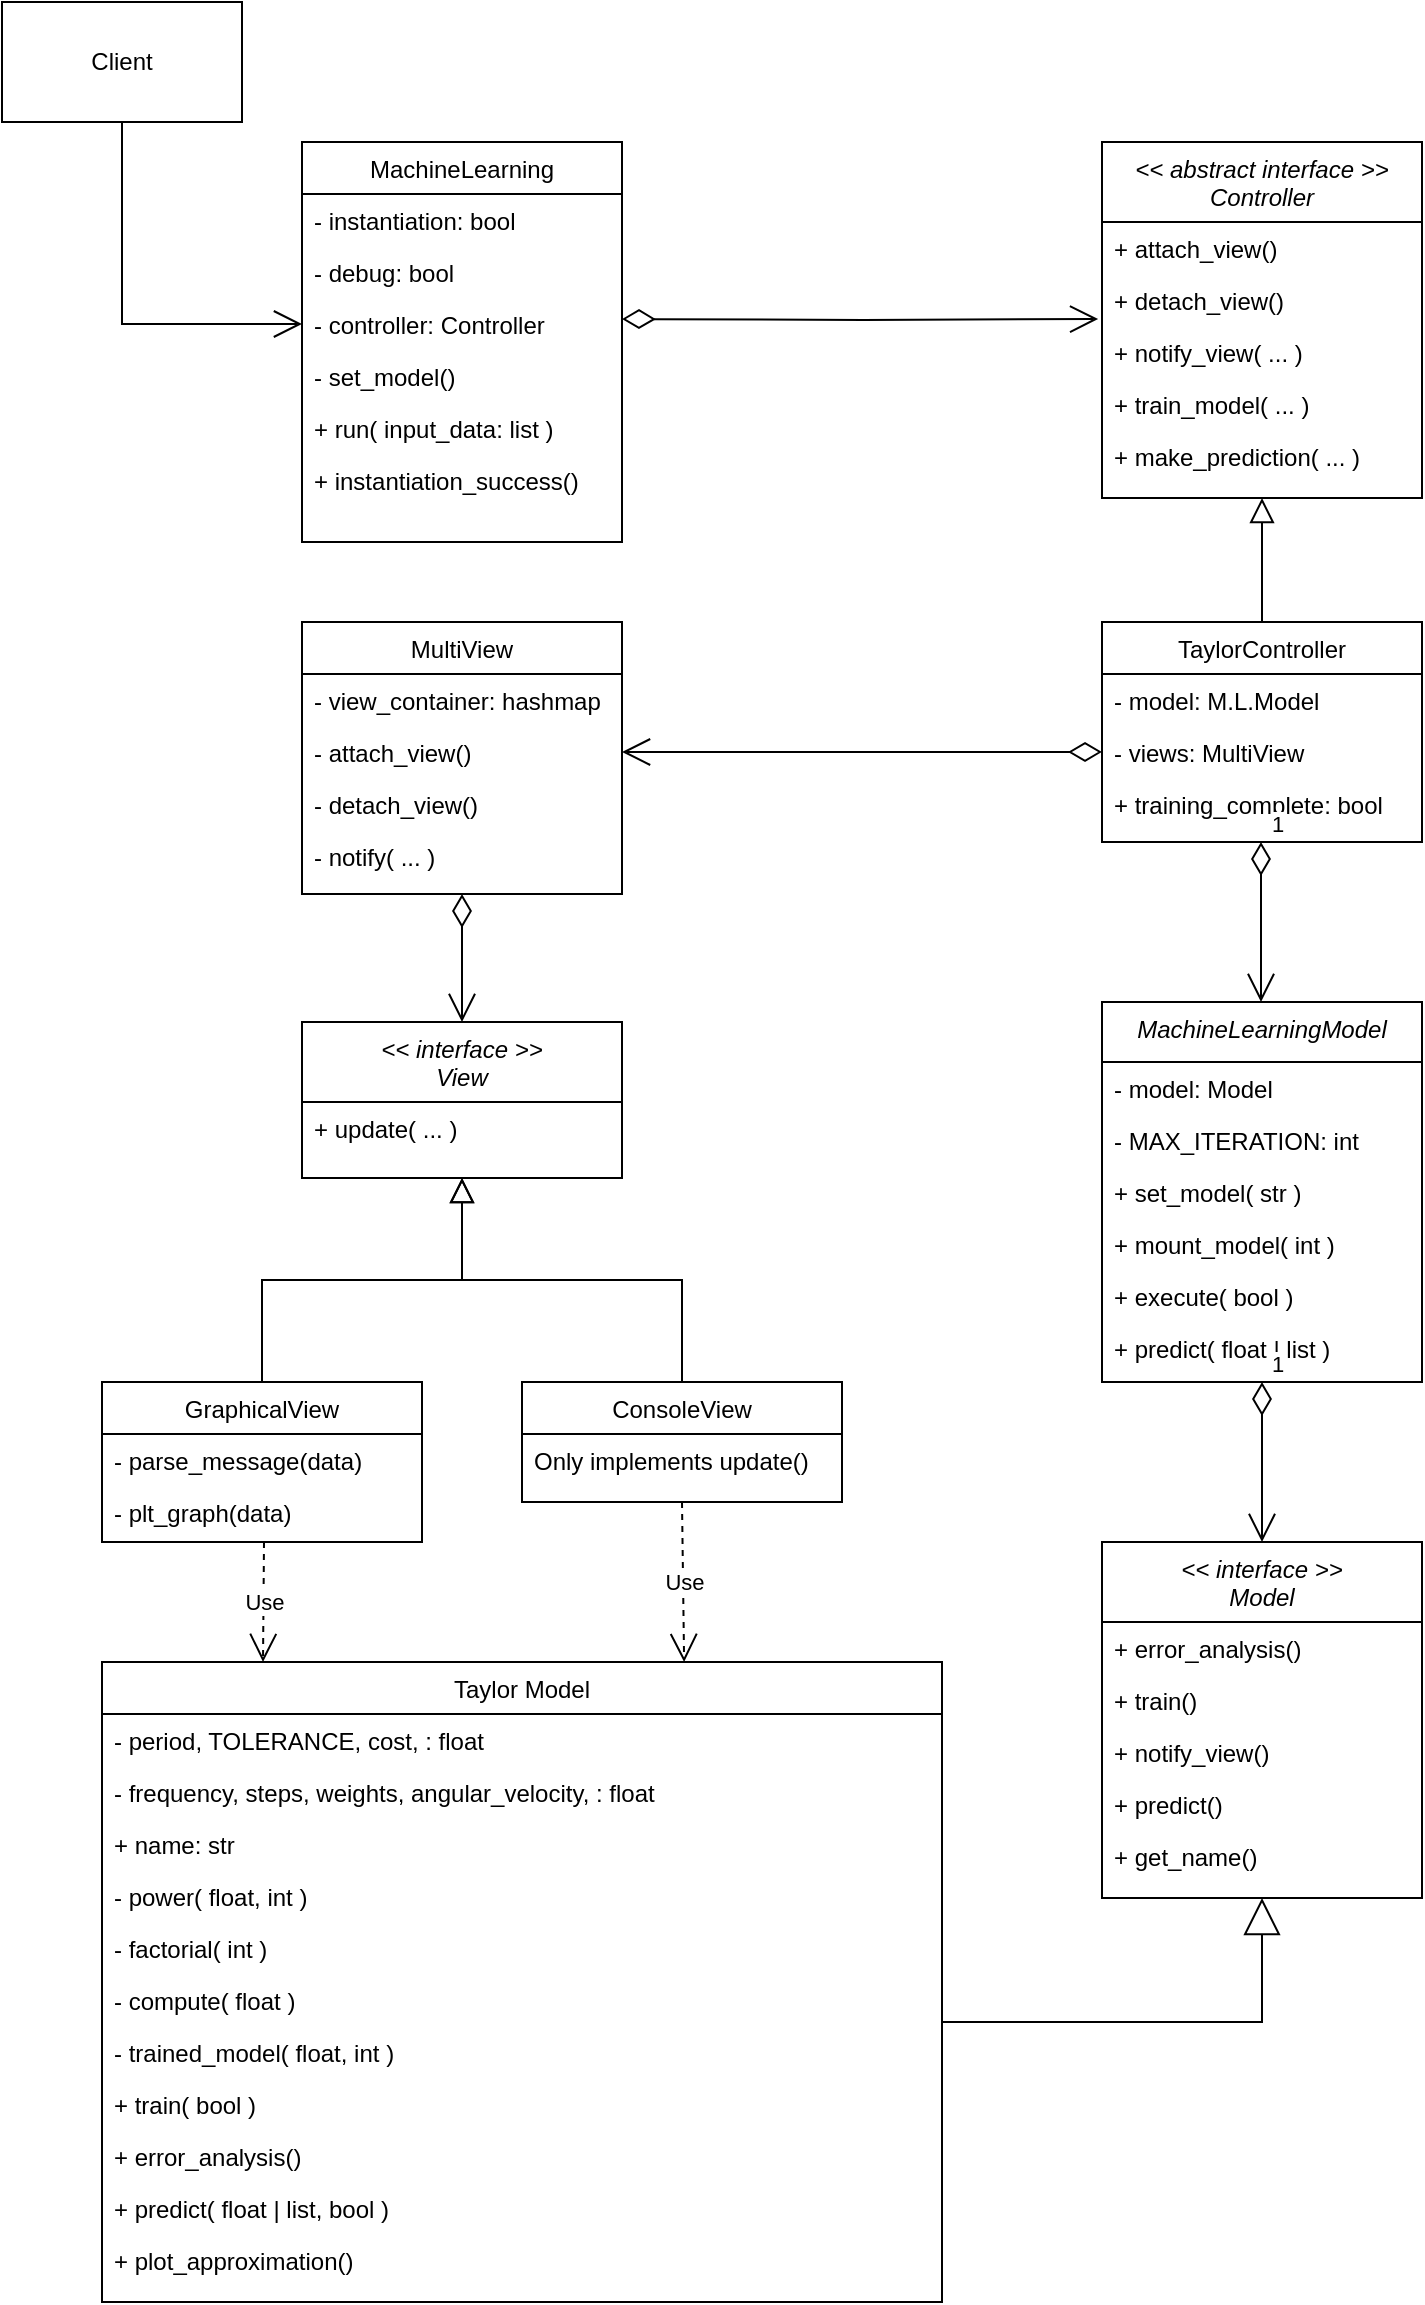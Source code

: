 <mxfile version="24.7.17">
  <diagram id="C5RBs43oDa-KdzZeNtuy" name="Page-1">
    <mxGraphModel dx="1228" dy="864" grid="1" gridSize="10" guides="1" tooltips="1" connect="1" arrows="1" fold="1" page="1" pageScale="1" pageWidth="827" pageHeight="1169" math="0" shadow="0">
      <root>
        <mxCell id="WIyWlLk6GJQsqaUBKTNV-0" />
        <mxCell id="WIyWlLk6GJQsqaUBKTNV-1" parent="WIyWlLk6GJQsqaUBKTNV-0" />
        <mxCell id="zkfFHV4jXpPFQw0GAbJ--0" value="&lt;&lt; abstract interface &gt;&gt;&#xa;Controller" style="swimlane;fontStyle=2;align=center;verticalAlign=top;childLayout=stackLayout;horizontal=1;startSize=40;horizontalStack=0;resizeParent=1;resizeLast=0;collapsible=1;marginBottom=0;rounded=0;shadow=0;strokeWidth=1;" parent="WIyWlLk6GJQsqaUBKTNV-1" vertex="1">
          <mxGeometry x="560" y="80" width="160" height="178" as="geometry">
            <mxRectangle x="230" y="140" width="160" height="26" as="alternateBounds" />
          </mxGeometry>
        </mxCell>
        <mxCell id="zkfFHV4jXpPFQw0GAbJ--1" value="+ attach_view()" style="text;align=left;verticalAlign=top;spacingLeft=4;spacingRight=4;overflow=hidden;rotatable=0;points=[[0,0.5],[1,0.5]];portConstraint=eastwest;" parent="zkfFHV4jXpPFQw0GAbJ--0" vertex="1">
          <mxGeometry y="40" width="160" height="26" as="geometry" />
        </mxCell>
        <mxCell id="zkfFHV4jXpPFQw0GAbJ--2" value="+ detach_view()" style="text;align=left;verticalAlign=top;spacingLeft=4;spacingRight=4;overflow=hidden;rotatable=0;points=[[0,0.5],[1,0.5]];portConstraint=eastwest;rounded=0;shadow=0;html=0;" parent="zkfFHV4jXpPFQw0GAbJ--0" vertex="1">
          <mxGeometry y="66" width="160" height="26" as="geometry" />
        </mxCell>
        <mxCell id="zkfFHV4jXpPFQw0GAbJ--3" value="+ notify_view( ... )" style="text;align=left;verticalAlign=top;spacingLeft=4;spacingRight=4;overflow=hidden;rotatable=0;points=[[0,0.5],[1,0.5]];portConstraint=eastwest;rounded=0;shadow=0;html=0;" parent="zkfFHV4jXpPFQw0GAbJ--0" vertex="1">
          <mxGeometry y="92" width="160" height="26" as="geometry" />
        </mxCell>
        <mxCell id="zkfFHV4jXpPFQw0GAbJ--5" value="+ train_model( ... )&#xa;" style="text;align=left;verticalAlign=top;spacingLeft=4;spacingRight=4;overflow=hidden;rotatable=0;points=[[0,0.5],[1,0.5]];portConstraint=eastwest;" parent="zkfFHV4jXpPFQw0GAbJ--0" vertex="1">
          <mxGeometry y="118" width="160" height="26" as="geometry" />
        </mxCell>
        <mxCell id="WZFEp4OY9KTwwm-41rgu-0" value="+ make_prediction( ... )" style="text;align=left;verticalAlign=top;spacingLeft=4;spacingRight=4;overflow=hidden;rotatable=0;points=[[0,0.5],[1,0.5]];portConstraint=eastwest;" parent="zkfFHV4jXpPFQw0GAbJ--0" vertex="1">
          <mxGeometry y="144" width="160" height="26" as="geometry" />
        </mxCell>
        <mxCell id="zkfFHV4jXpPFQw0GAbJ--6" value="TaylorController" style="swimlane;fontStyle=0;align=center;verticalAlign=top;childLayout=stackLayout;horizontal=1;startSize=26;horizontalStack=0;resizeParent=1;resizeLast=0;collapsible=1;marginBottom=0;rounded=0;shadow=0;strokeWidth=1;" parent="WIyWlLk6GJQsqaUBKTNV-1" vertex="1">
          <mxGeometry x="560" y="320" width="160" height="110" as="geometry">
            <mxRectangle x="130" y="380" width="160" height="26" as="alternateBounds" />
          </mxGeometry>
        </mxCell>
        <mxCell id="zkfFHV4jXpPFQw0GAbJ--7" value="- model: M.L.Model" style="text;align=left;verticalAlign=top;spacingLeft=4;spacingRight=4;overflow=hidden;rotatable=0;points=[[0,0.5],[1,0.5]];portConstraint=eastwest;" parent="zkfFHV4jXpPFQw0GAbJ--6" vertex="1">
          <mxGeometry y="26" width="160" height="26" as="geometry" />
        </mxCell>
        <mxCell id="zkfFHV4jXpPFQw0GAbJ--8" value="- views: MultiView" style="text;align=left;verticalAlign=top;spacingLeft=4;spacingRight=4;overflow=hidden;rotatable=0;points=[[0,0.5],[1,0.5]];portConstraint=eastwest;rounded=0;shadow=0;html=0;" parent="zkfFHV4jXpPFQw0GAbJ--6" vertex="1">
          <mxGeometry y="52" width="160" height="26" as="geometry" />
        </mxCell>
        <mxCell id="WZFEp4OY9KTwwm-41rgu-18" value="+ training_complete: bool" style="text;align=left;verticalAlign=top;spacingLeft=4;spacingRight=4;overflow=hidden;rotatable=0;points=[[0,0.5],[1,0.5]];portConstraint=eastwest;rounded=0;shadow=0;html=0;" parent="zkfFHV4jXpPFQw0GAbJ--6" vertex="1">
          <mxGeometry y="78" width="160" height="26" as="geometry" />
        </mxCell>
        <mxCell id="zkfFHV4jXpPFQw0GAbJ--12" value="" style="endArrow=block;endSize=10;endFill=0;shadow=0;strokeWidth=1;rounded=0;curved=0;edgeStyle=elbowEdgeStyle;elbow=vertical;" parent="WIyWlLk6GJQsqaUBKTNV-1" source="zkfFHV4jXpPFQw0GAbJ--6" target="zkfFHV4jXpPFQw0GAbJ--0" edge="1">
          <mxGeometry width="160" relative="1" as="geometry">
            <mxPoint x="540" y="203" as="sourcePoint" />
            <mxPoint x="540" y="203" as="targetPoint" />
          </mxGeometry>
        </mxCell>
        <mxCell id="zkfFHV4jXpPFQw0GAbJ--17" value="MachineLearning" style="swimlane;fontStyle=0;align=center;verticalAlign=top;childLayout=stackLayout;horizontal=1;startSize=26;horizontalStack=0;resizeParent=1;resizeLast=0;collapsible=1;marginBottom=0;rounded=0;shadow=0;strokeWidth=1;" parent="WIyWlLk6GJQsqaUBKTNV-1" vertex="1">
          <mxGeometry x="160" y="80" width="160" height="200" as="geometry">
            <mxRectangle x="550" y="140" width="160" height="26" as="alternateBounds" />
          </mxGeometry>
        </mxCell>
        <mxCell id="zkfFHV4jXpPFQw0GAbJ--18" value="- instantiation: bool" style="text;align=left;verticalAlign=top;spacingLeft=4;spacingRight=4;overflow=hidden;rotatable=0;points=[[0,0.5],[1,0.5]];portConstraint=eastwest;" parent="zkfFHV4jXpPFQw0GAbJ--17" vertex="1">
          <mxGeometry y="26" width="160" height="26" as="geometry" />
        </mxCell>
        <mxCell id="zkfFHV4jXpPFQw0GAbJ--19" value="- debug: bool" style="text;align=left;verticalAlign=top;spacingLeft=4;spacingRight=4;overflow=hidden;rotatable=0;points=[[0,0.5],[1,0.5]];portConstraint=eastwest;rounded=0;shadow=0;html=0;" parent="zkfFHV4jXpPFQw0GAbJ--17" vertex="1">
          <mxGeometry y="52" width="160" height="26" as="geometry" />
        </mxCell>
        <mxCell id="WZFEp4OY9KTwwm-41rgu-67" value="- controller: Controller" style="text;align=left;verticalAlign=top;spacingLeft=4;spacingRight=4;overflow=hidden;rotatable=0;points=[[0,0.5],[1,0.5]];portConstraint=eastwest;rounded=0;shadow=0;html=0;" parent="zkfFHV4jXpPFQw0GAbJ--17" vertex="1">
          <mxGeometry y="78" width="160" height="26" as="geometry" />
        </mxCell>
        <mxCell id="zkfFHV4jXpPFQw0GAbJ--20" value="- set_model()" style="text;align=left;verticalAlign=top;spacingLeft=4;spacingRight=4;overflow=hidden;rotatable=0;points=[[0,0.5],[1,0.5]];portConstraint=eastwest;rounded=0;shadow=0;html=0;" parent="zkfFHV4jXpPFQw0GAbJ--17" vertex="1">
          <mxGeometry y="104" width="160" height="26" as="geometry" />
        </mxCell>
        <mxCell id="zkfFHV4jXpPFQw0GAbJ--21" value="+ run( input_data: list )" style="text;align=left;verticalAlign=top;spacingLeft=4;spacingRight=4;overflow=hidden;rotatable=0;points=[[0,0.5],[1,0.5]];portConstraint=eastwest;rounded=0;shadow=0;html=0;" parent="zkfFHV4jXpPFQw0GAbJ--17" vertex="1">
          <mxGeometry y="130" width="160" height="26" as="geometry" />
        </mxCell>
        <mxCell id="zkfFHV4jXpPFQw0GAbJ--22" value="+ instantiation_success()" style="text;align=left;verticalAlign=top;spacingLeft=4;spacingRight=4;overflow=hidden;rotatable=0;points=[[0,0.5],[1,0.5]];portConstraint=eastwest;rounded=0;shadow=0;html=0;" parent="zkfFHV4jXpPFQw0GAbJ--17" vertex="1">
          <mxGeometry y="156" width="160" height="26" as="geometry" />
        </mxCell>
        <mxCell id="WZFEp4OY9KTwwm-41rgu-1" value="&lt;&lt; interface &gt;&gt;&#xa;View" style="swimlane;fontStyle=2;align=center;verticalAlign=top;childLayout=stackLayout;horizontal=1;startSize=40;horizontalStack=0;resizeParent=1;resizeLast=0;collapsible=1;marginBottom=0;rounded=0;shadow=0;strokeWidth=1;" parent="WIyWlLk6GJQsqaUBKTNV-1" vertex="1">
          <mxGeometry x="160" y="520" width="160" height="78" as="geometry">
            <mxRectangle x="230" y="140" width="160" height="26" as="alternateBounds" />
          </mxGeometry>
        </mxCell>
        <mxCell id="WZFEp4OY9KTwwm-41rgu-2" value="+ update( ... )" style="text;align=left;verticalAlign=top;spacingLeft=4;spacingRight=4;overflow=hidden;rotatable=0;points=[[0,0.5],[1,0.5]];portConstraint=eastwest;" parent="WZFEp4OY9KTwwm-41rgu-1" vertex="1">
          <mxGeometry y="40" width="160" height="26" as="geometry" />
        </mxCell>
        <mxCell id="WZFEp4OY9KTwwm-41rgu-7" value="GraphicalView" style="swimlane;fontStyle=0;align=center;verticalAlign=top;childLayout=stackLayout;horizontal=1;startSize=26;horizontalStack=0;resizeParent=1;resizeLast=0;collapsible=1;marginBottom=0;rounded=0;shadow=0;strokeWidth=1;" parent="WIyWlLk6GJQsqaUBKTNV-1" vertex="1">
          <mxGeometry x="60" y="700" width="160" height="80" as="geometry">
            <mxRectangle x="130" y="380" width="160" height="26" as="alternateBounds" />
          </mxGeometry>
        </mxCell>
        <mxCell id="WZFEp4OY9KTwwm-41rgu-8" value="- parse_message(data)" style="text;align=left;verticalAlign=top;spacingLeft=4;spacingRight=4;overflow=hidden;rotatable=0;points=[[0,0.5],[1,0.5]];portConstraint=eastwest;" parent="WZFEp4OY9KTwwm-41rgu-7" vertex="1">
          <mxGeometry y="26" width="160" height="26" as="geometry" />
        </mxCell>
        <mxCell id="WZFEp4OY9KTwwm-41rgu-9" value="- plt_graph(data)" style="text;align=left;verticalAlign=top;spacingLeft=4;spacingRight=4;overflow=hidden;rotatable=0;points=[[0,0.5],[1,0.5]];portConstraint=eastwest;rounded=0;shadow=0;html=0;" parent="WZFEp4OY9KTwwm-41rgu-7" vertex="1">
          <mxGeometry y="52" width="160" height="26" as="geometry" />
        </mxCell>
        <mxCell id="WZFEp4OY9KTwwm-41rgu-13" value="" style="endArrow=block;endSize=10;endFill=0;shadow=0;strokeWidth=1;rounded=0;curved=0;edgeStyle=elbowEdgeStyle;elbow=vertical;" parent="WIyWlLk6GJQsqaUBKTNV-1" source="WZFEp4OY9KTwwm-41rgu-7" target="WZFEp4OY9KTwwm-41rgu-1" edge="1">
          <mxGeometry width="160" relative="1" as="geometry">
            <mxPoint x="140" y="543" as="sourcePoint" />
            <mxPoint x="140" y="543" as="targetPoint" />
          </mxGeometry>
        </mxCell>
        <mxCell id="WZFEp4OY9KTwwm-41rgu-14" value="ConsoleView" style="swimlane;fontStyle=0;align=center;verticalAlign=top;childLayout=stackLayout;horizontal=1;startSize=26;horizontalStack=0;resizeParent=1;resizeLast=0;collapsible=1;marginBottom=0;rounded=0;shadow=0;strokeWidth=1;" parent="WIyWlLk6GJQsqaUBKTNV-1" vertex="1">
          <mxGeometry x="270" y="700" width="160" height="60" as="geometry">
            <mxRectangle x="340" y="380" width="170" height="26" as="alternateBounds" />
          </mxGeometry>
        </mxCell>
        <mxCell id="WZFEp4OY9KTwwm-41rgu-49" value="Only implements update()" style="text;align=left;verticalAlign=top;spacingLeft=4;spacingRight=4;overflow=hidden;rotatable=0;points=[[0,0.5],[1,0.5]];portConstraint=eastwest;" parent="WZFEp4OY9KTwwm-41rgu-14" vertex="1">
          <mxGeometry y="26" width="160" height="26" as="geometry" />
        </mxCell>
        <mxCell id="WZFEp4OY9KTwwm-41rgu-17" value="" style="endArrow=block;endSize=10;endFill=0;shadow=0;strokeWidth=1;rounded=0;curved=0;edgeStyle=elbowEdgeStyle;elbow=vertical;" parent="WIyWlLk6GJQsqaUBKTNV-1" target="WZFEp4OY9KTwwm-41rgu-1" edge="1">
          <mxGeometry width="160" relative="1" as="geometry">
            <mxPoint x="350" y="700" as="sourcePoint" />
            <mxPoint x="250" y="611" as="targetPoint" />
          </mxGeometry>
        </mxCell>
        <mxCell id="WZFEp4OY9KTwwm-41rgu-25" value="Client" style="rounded=0;whiteSpace=wrap;html=1;" parent="WIyWlLk6GJQsqaUBKTNV-1" vertex="1">
          <mxGeometry x="10" y="10" width="120" height="60" as="geometry" />
        </mxCell>
        <mxCell id="WZFEp4OY9KTwwm-41rgu-29" value="" style="endArrow=open;endFill=1;endSize=12;html=1;rounded=0;exitX=0.5;exitY=1;exitDx=0;exitDy=0;entryX=0;entryY=0.5;entryDx=0;entryDy=0;" parent="WIyWlLk6GJQsqaUBKTNV-1" source="WZFEp4OY9KTwwm-41rgu-25" target="WZFEp4OY9KTwwm-41rgu-67" edge="1">
          <mxGeometry width="160" relative="1" as="geometry">
            <mxPoint x="40" y="110" as="sourcePoint" />
            <mxPoint x="120" y="111.5" as="targetPoint" />
            <Array as="points">
              <mxPoint x="70" y="171" />
            </Array>
          </mxGeometry>
        </mxCell>
        <mxCell id="WZFEp4OY9KTwwm-41rgu-30" value="&lt;&lt; interface &gt;&gt;&#xa;Model" style="swimlane;fontStyle=2;align=center;verticalAlign=top;childLayout=stackLayout;horizontal=1;startSize=40;horizontalStack=0;resizeParent=1;resizeLast=0;collapsible=1;marginBottom=0;rounded=0;shadow=0;strokeWidth=1;" parent="WIyWlLk6GJQsqaUBKTNV-1" vertex="1">
          <mxGeometry x="560" y="780" width="160" height="178" as="geometry">
            <mxRectangle x="230" y="140" width="160" height="26" as="alternateBounds" />
          </mxGeometry>
        </mxCell>
        <mxCell id="WZFEp4OY9KTwwm-41rgu-31" value="+ error_analysis()" style="text;align=left;verticalAlign=top;spacingLeft=4;spacingRight=4;overflow=hidden;rotatable=0;points=[[0,0.5],[1,0.5]];portConstraint=eastwest;" parent="WZFEp4OY9KTwwm-41rgu-30" vertex="1">
          <mxGeometry y="40" width="160" height="26" as="geometry" />
        </mxCell>
        <mxCell id="WZFEp4OY9KTwwm-41rgu-32" value="+ train()" style="text;align=left;verticalAlign=top;spacingLeft=4;spacingRight=4;overflow=hidden;rotatable=0;points=[[0,0.5],[1,0.5]];portConstraint=eastwest;rounded=0;shadow=0;html=0;" parent="WZFEp4OY9KTwwm-41rgu-30" vertex="1">
          <mxGeometry y="66" width="160" height="26" as="geometry" />
        </mxCell>
        <mxCell id="WZFEp4OY9KTwwm-41rgu-33" value="+ notify_view()" style="text;align=left;verticalAlign=top;spacingLeft=4;spacingRight=4;overflow=hidden;rotatable=0;points=[[0,0.5],[1,0.5]];portConstraint=eastwest;rounded=0;shadow=0;html=0;" parent="WZFEp4OY9KTwwm-41rgu-30" vertex="1">
          <mxGeometry y="92" width="160" height="26" as="geometry" />
        </mxCell>
        <mxCell id="WZFEp4OY9KTwwm-41rgu-34" value="+ predict()&#xa;" style="text;align=left;verticalAlign=top;spacingLeft=4;spacingRight=4;overflow=hidden;rotatable=0;points=[[0,0.5],[1,0.5]];portConstraint=eastwest;" parent="WZFEp4OY9KTwwm-41rgu-30" vertex="1">
          <mxGeometry y="118" width="160" height="26" as="geometry" />
        </mxCell>
        <mxCell id="WZFEp4OY9KTwwm-41rgu-35" value="+ get_name()" style="text;align=left;verticalAlign=top;spacingLeft=4;spacingRight=4;overflow=hidden;rotatable=0;points=[[0,0.5],[1,0.5]];portConstraint=eastwest;" parent="WZFEp4OY9KTwwm-41rgu-30" vertex="1">
          <mxGeometry y="144" width="160" height="26" as="geometry" />
        </mxCell>
        <mxCell id="WZFEp4OY9KTwwm-41rgu-36" value="Taylor Model" style="swimlane;fontStyle=0;align=center;verticalAlign=top;childLayout=stackLayout;horizontal=1;startSize=26;horizontalStack=0;resizeParent=1;resizeLast=0;collapsible=1;marginBottom=0;rounded=0;shadow=0;strokeWidth=1;" parent="WIyWlLk6GJQsqaUBKTNV-1" vertex="1">
          <mxGeometry x="60" y="840" width="420" height="320" as="geometry">
            <mxRectangle x="130" y="380" width="160" height="26" as="alternateBounds" />
          </mxGeometry>
        </mxCell>
        <mxCell id="WZFEp4OY9KTwwm-41rgu-37" value="- period, TOLERANCE, cost, : float" style="text;align=left;verticalAlign=top;spacingLeft=4;spacingRight=4;overflow=hidden;rotatable=0;points=[[0,0.5],[1,0.5]];portConstraint=eastwest;" parent="WZFEp4OY9KTwwm-41rgu-36" vertex="1">
          <mxGeometry y="26" width="420" height="26" as="geometry" />
        </mxCell>
        <mxCell id="WZFEp4OY9KTwwm-41rgu-38" value="- frequency, steps, weights, angular_velocity, : float" style="text;align=left;verticalAlign=top;spacingLeft=4;spacingRight=4;overflow=hidden;rotatable=0;points=[[0,0.5],[1,0.5]];portConstraint=eastwest;rounded=0;shadow=0;html=0;" parent="WZFEp4OY9KTwwm-41rgu-36" vertex="1">
          <mxGeometry y="52" width="420" height="26" as="geometry" />
        </mxCell>
        <mxCell id="WZFEp4OY9KTwwm-41rgu-41" value="+ name: str" style="text;align=left;verticalAlign=top;spacingLeft=4;spacingRight=4;overflow=hidden;rotatable=0;points=[[0,0.5],[1,0.5]];portConstraint=eastwest;" parent="WZFEp4OY9KTwwm-41rgu-36" vertex="1">
          <mxGeometry y="78" width="420" height="26" as="geometry" />
        </mxCell>
        <mxCell id="WZFEp4OY9KTwwm-41rgu-68" value="- power( float, int )" style="text;align=left;verticalAlign=top;spacingLeft=4;spacingRight=4;overflow=hidden;rotatable=0;points=[[0,0.5],[1,0.5]];portConstraint=eastwest;" parent="WZFEp4OY9KTwwm-41rgu-36" vertex="1">
          <mxGeometry y="104" width="420" height="26" as="geometry" />
        </mxCell>
        <mxCell id="WZFEp4OY9KTwwm-41rgu-69" value="- factorial( int )" style="text;align=left;verticalAlign=top;spacingLeft=4;spacingRight=4;overflow=hidden;rotatable=0;points=[[0,0.5],[1,0.5]];portConstraint=eastwest;" parent="WZFEp4OY9KTwwm-41rgu-36" vertex="1">
          <mxGeometry y="130" width="420" height="26" as="geometry" />
        </mxCell>
        <mxCell id="WZFEp4OY9KTwwm-41rgu-70" value="- compute( float )" style="text;align=left;verticalAlign=top;spacingLeft=4;spacingRight=4;overflow=hidden;rotatable=0;points=[[0,0.5],[1,0.5]];portConstraint=eastwest;" parent="WZFEp4OY9KTwwm-41rgu-36" vertex="1">
          <mxGeometry y="156" width="420" height="26" as="geometry" />
        </mxCell>
        <mxCell id="WZFEp4OY9KTwwm-41rgu-71" value="- trained_model( float, int )" style="text;align=left;verticalAlign=top;spacingLeft=4;spacingRight=4;overflow=hidden;rotatable=0;points=[[0,0.5],[1,0.5]];portConstraint=eastwest;" parent="WZFEp4OY9KTwwm-41rgu-36" vertex="1">
          <mxGeometry y="182" width="420" height="26" as="geometry" />
        </mxCell>
        <mxCell id="WZFEp4OY9KTwwm-41rgu-72" value="+ train( bool )" style="text;align=left;verticalAlign=top;spacingLeft=4;spacingRight=4;overflow=hidden;rotatable=0;points=[[0,0.5],[1,0.5]];portConstraint=eastwest;" parent="WZFEp4OY9KTwwm-41rgu-36" vertex="1">
          <mxGeometry y="208" width="420" height="26" as="geometry" />
        </mxCell>
        <mxCell id="WZFEp4OY9KTwwm-41rgu-73" value="+ error_analysis()" style="text;align=left;verticalAlign=top;spacingLeft=4;spacingRight=4;overflow=hidden;rotatable=0;points=[[0,0.5],[1,0.5]];portConstraint=eastwest;" parent="WZFEp4OY9KTwwm-41rgu-36" vertex="1">
          <mxGeometry y="234" width="420" height="26" as="geometry" />
        </mxCell>
        <mxCell id="WZFEp4OY9KTwwm-41rgu-74" value="+ predict( float | list, bool )" style="text;align=left;verticalAlign=top;spacingLeft=4;spacingRight=4;overflow=hidden;rotatable=0;points=[[0,0.5],[1,0.5]];portConstraint=eastwest;" parent="WZFEp4OY9KTwwm-41rgu-36" vertex="1">
          <mxGeometry y="260" width="420" height="26" as="geometry" />
        </mxCell>
        <mxCell id="WZFEp4OY9KTwwm-41rgu-75" value="+ plot_approximation()" style="text;align=left;verticalAlign=top;spacingLeft=4;spacingRight=4;overflow=hidden;rotatable=0;points=[[0,0.5],[1,0.5]];portConstraint=eastwest;" parent="WZFEp4OY9KTwwm-41rgu-36" vertex="1">
          <mxGeometry y="286" width="420" height="26" as="geometry" />
        </mxCell>
        <mxCell id="WZFEp4OY9KTwwm-41rgu-50" value="MultiView" style="swimlane;fontStyle=0;align=center;verticalAlign=top;childLayout=stackLayout;horizontal=1;startSize=26;horizontalStack=0;resizeParent=1;resizeLast=0;collapsible=1;marginBottom=0;rounded=0;shadow=0;strokeWidth=1;" parent="WIyWlLk6GJQsqaUBKTNV-1" vertex="1">
          <mxGeometry x="160" y="320" width="160" height="136" as="geometry">
            <mxRectangle x="550" y="140" width="160" height="26" as="alternateBounds" />
          </mxGeometry>
        </mxCell>
        <mxCell id="WZFEp4OY9KTwwm-41rgu-51" value="- view_container: hashmap" style="text;align=left;verticalAlign=top;spacingLeft=4;spacingRight=4;overflow=hidden;rotatable=0;points=[[0,0.5],[1,0.5]];portConstraint=eastwest;" parent="WZFEp4OY9KTwwm-41rgu-50" vertex="1">
          <mxGeometry y="26" width="160" height="26" as="geometry" />
        </mxCell>
        <mxCell id="WZFEp4OY9KTwwm-41rgu-52" value="- attach_view()" style="text;align=left;verticalAlign=top;spacingLeft=4;spacingRight=4;overflow=hidden;rotatable=0;points=[[0,0.5],[1,0.5]];portConstraint=eastwest;rounded=0;shadow=0;html=0;" parent="WZFEp4OY9KTwwm-41rgu-50" vertex="1">
          <mxGeometry y="52" width="160" height="26" as="geometry" />
        </mxCell>
        <mxCell id="WZFEp4OY9KTwwm-41rgu-53" value="- detach_view()" style="text;align=left;verticalAlign=top;spacingLeft=4;spacingRight=4;overflow=hidden;rotatable=0;points=[[0,0.5],[1,0.5]];portConstraint=eastwest;rounded=0;shadow=0;html=0;" parent="WZFEp4OY9KTwwm-41rgu-50" vertex="1">
          <mxGeometry y="78" width="160" height="26" as="geometry" />
        </mxCell>
        <mxCell id="WZFEp4OY9KTwwm-41rgu-54" value="- notify( ... )" style="text;align=left;verticalAlign=top;spacingLeft=4;spacingRight=4;overflow=hidden;rotatable=0;points=[[0,0.5],[1,0.5]];portConstraint=eastwest;rounded=0;shadow=0;html=0;" parent="WZFEp4OY9KTwwm-41rgu-50" vertex="1">
          <mxGeometry y="104" width="160" height="26" as="geometry" />
        </mxCell>
        <mxCell id="WZFEp4OY9KTwwm-41rgu-56" value="" style="endArrow=open;html=1;endSize=12;startArrow=diamondThin;startSize=14;startFill=0;edgeStyle=orthogonalEdgeStyle;rounded=0;entryX=0.5;entryY=0;entryDx=0;entryDy=0;exitX=0.5;exitY=1;exitDx=0;exitDy=0;" parent="WIyWlLk6GJQsqaUBKTNV-1" source="WZFEp4OY9KTwwm-41rgu-50" target="WZFEp4OY9KTwwm-41rgu-1" edge="1">
          <mxGeometry relative="1" as="geometry">
            <mxPoint x="110" y="280" as="sourcePoint" />
            <mxPoint x="60" y="338" as="targetPoint" />
          </mxGeometry>
        </mxCell>
        <mxCell id="WZFEp4OY9KTwwm-41rgu-63" value="" style="endArrow=open;html=1;endSize=12;startArrow=diamondThin;startSize=14;startFill=0;edgeStyle=orthogonalEdgeStyle;rounded=0;entryX=-0.012;entryY=0.865;entryDx=0;entryDy=0;entryPerimeter=0;" parent="WIyWlLk6GJQsqaUBKTNV-1" target="zkfFHV4jXpPFQw0GAbJ--2" edge="1">
          <mxGeometry x="-0.002" relative="1" as="geometry">
            <mxPoint x="320" y="168.5" as="sourcePoint" />
            <mxPoint x="480" y="168.5" as="targetPoint" />
            <mxPoint as="offset" />
          </mxGeometry>
        </mxCell>
        <mxCell id="WZFEp4OY9KTwwm-41rgu-66" value="" style="endArrow=open;html=1;endSize=12;startArrow=diamondThin;startSize=14;startFill=0;edgeStyle=orthogonalEdgeStyle;align=left;verticalAlign=bottom;rounded=0;exitX=0;exitY=0.5;exitDx=0;exitDy=0;entryX=1;entryY=0.5;entryDx=0;entryDy=0;" parent="WIyWlLk6GJQsqaUBKTNV-1" source="zkfFHV4jXpPFQw0GAbJ--8" target="WZFEp4OY9KTwwm-41rgu-52" edge="1">
          <mxGeometry x="-1" y="3" relative="1" as="geometry">
            <mxPoint x="390" y="456" as="sourcePoint" />
            <mxPoint x="550" y="456" as="targetPoint" />
          </mxGeometry>
        </mxCell>
        <mxCell id="WZFEp4OY9KTwwm-41rgu-76" value="" style="endArrow=block;endSize=16;endFill=0;html=1;rounded=0;entryX=0.5;entryY=1;entryDx=0;entryDy=0;exitX=1;exitY=0.5;exitDx=0;exitDy=0;" parent="WIyWlLk6GJQsqaUBKTNV-1" target="WZFEp4OY9KTwwm-41rgu-30" edge="1">
          <mxGeometry width="160" relative="1" as="geometry">
            <mxPoint x="480" y="1020" as="sourcePoint" />
            <mxPoint x="560" y="790" as="targetPoint" />
            <Array as="points">
              <mxPoint x="520" y="1020" />
              <mxPoint x="640" y="1020" />
            </Array>
          </mxGeometry>
        </mxCell>
        <mxCell id="WZFEp4OY9KTwwm-41rgu-77" value="MachineLearningModel" style="swimlane;fontStyle=2;align=center;verticalAlign=top;childLayout=stackLayout;horizontal=1;startSize=30;horizontalStack=0;resizeParent=1;resizeLast=0;collapsible=1;marginBottom=0;rounded=0;shadow=0;strokeWidth=1;" parent="WIyWlLk6GJQsqaUBKTNV-1" vertex="1">
          <mxGeometry x="560" y="510" width="160" height="190" as="geometry">
            <mxRectangle x="230" y="140" width="160" height="26" as="alternateBounds" />
          </mxGeometry>
        </mxCell>
        <mxCell id="WZFEp4OY9KTwwm-41rgu-78" value="- model: Model" style="text;align=left;verticalAlign=top;spacingLeft=4;spacingRight=4;overflow=hidden;rotatable=0;points=[[0,0.5],[1,0.5]];portConstraint=eastwest;" parent="WZFEp4OY9KTwwm-41rgu-77" vertex="1">
          <mxGeometry y="30" width="160" height="26" as="geometry" />
        </mxCell>
        <mxCell id="WZFEp4OY9KTwwm-41rgu-79" value="- MAX_ITERATION: int" style="text;align=left;verticalAlign=top;spacingLeft=4;spacingRight=4;overflow=hidden;rotatable=0;points=[[0,0.5],[1,0.5]];portConstraint=eastwest;rounded=0;shadow=0;html=0;" parent="WZFEp4OY9KTwwm-41rgu-77" vertex="1">
          <mxGeometry y="56" width="160" height="26" as="geometry" />
        </mxCell>
        <mxCell id="WZFEp4OY9KTwwm-41rgu-80" value="+ set_model( str )" style="text;align=left;verticalAlign=top;spacingLeft=4;spacingRight=4;overflow=hidden;rotatable=0;points=[[0,0.5],[1,0.5]];portConstraint=eastwest;rounded=0;shadow=0;html=0;" parent="WZFEp4OY9KTwwm-41rgu-77" vertex="1">
          <mxGeometry y="82" width="160" height="26" as="geometry" />
        </mxCell>
        <mxCell id="WZFEp4OY9KTwwm-41rgu-81" value="+ mount_model( int )" style="text;align=left;verticalAlign=top;spacingLeft=4;spacingRight=4;overflow=hidden;rotatable=0;points=[[0,0.5],[1,0.5]];portConstraint=eastwest;" parent="WZFEp4OY9KTwwm-41rgu-77" vertex="1">
          <mxGeometry y="108" width="160" height="26" as="geometry" />
        </mxCell>
        <mxCell id="WZFEp4OY9KTwwm-41rgu-82" value="+ execute( bool )" style="text;align=left;verticalAlign=top;spacingLeft=4;spacingRight=4;overflow=hidden;rotatable=0;points=[[0,0.5],[1,0.5]];portConstraint=eastwest;" parent="WZFEp4OY9KTwwm-41rgu-77" vertex="1">
          <mxGeometry y="134" width="160" height="26" as="geometry" />
        </mxCell>
        <mxCell id="WZFEp4OY9KTwwm-41rgu-83" value="+ predict( float | list )" style="text;align=left;verticalAlign=top;spacingLeft=4;spacingRight=4;overflow=hidden;rotatable=0;points=[[0,0.5],[1,0.5]];portConstraint=eastwest;" parent="WZFEp4OY9KTwwm-41rgu-77" vertex="1">
          <mxGeometry y="160" width="160" height="26" as="geometry" />
        </mxCell>
        <mxCell id="WZFEp4OY9KTwwm-41rgu-84" value="1" style="endArrow=open;html=1;endSize=12;startArrow=diamondThin;startSize=14;startFill=0;edgeStyle=orthogonalEdgeStyle;align=left;verticalAlign=bottom;rounded=0;exitX=0.5;exitY=1;exitDx=0;exitDy=0;entryX=0.5;entryY=0;entryDx=0;entryDy=0;" parent="WIyWlLk6GJQsqaUBKTNV-1" source="WZFEp4OY9KTwwm-41rgu-77" target="WZFEp4OY9KTwwm-41rgu-30" edge="1">
          <mxGeometry x="-1" y="3" relative="1" as="geometry">
            <mxPoint x="360" y="790" as="sourcePoint" />
            <mxPoint x="520" y="790" as="targetPoint" />
          </mxGeometry>
        </mxCell>
        <mxCell id="WZFEp4OY9KTwwm-41rgu-85" value="1" style="endArrow=open;html=1;endSize=12;startArrow=diamondThin;startSize=14;startFill=0;edgeStyle=orthogonalEdgeStyle;align=left;verticalAlign=bottom;rounded=0;exitX=0.5;exitY=1;exitDx=0;exitDy=0;entryX=0.5;entryY=0;entryDx=0;entryDy=0;" parent="WIyWlLk6GJQsqaUBKTNV-1" edge="1">
          <mxGeometry x="-1" y="3" relative="1" as="geometry">
            <mxPoint x="639.5" y="430" as="sourcePoint" />
            <mxPoint x="639.5" y="510" as="targetPoint" />
          </mxGeometry>
        </mxCell>
        <mxCell id="WZFEp4OY9KTwwm-41rgu-86" value="Use" style="endArrow=open;endSize=12;dashed=1;html=1;rounded=0;exitX=0.5;exitY=1;exitDx=0;exitDy=0;entryX=0.693;entryY=0;entryDx=0;entryDy=0;entryPerimeter=0;" parent="WIyWlLk6GJQsqaUBKTNV-1" source="WZFEp4OY9KTwwm-41rgu-14" target="WZFEp4OY9KTwwm-41rgu-36" edge="1">
          <mxGeometry width="160" relative="1" as="geometry">
            <mxPoint x="330" y="800" as="sourcePoint" />
            <mxPoint x="350" y="830" as="targetPoint" />
          </mxGeometry>
        </mxCell>
        <mxCell id="WZFEp4OY9KTwwm-41rgu-87" value="Use" style="endArrow=open;endSize=12;dashed=1;html=1;rounded=0;entryX=0.693;entryY=0;entryDx=0;entryDy=0;entryPerimeter=0;" parent="WIyWlLk6GJQsqaUBKTNV-1" edge="1">
          <mxGeometry width="160" relative="1" as="geometry">
            <mxPoint x="141" y="780" as="sourcePoint" />
            <mxPoint x="140.5" y="840" as="targetPoint" />
          </mxGeometry>
        </mxCell>
      </root>
    </mxGraphModel>
  </diagram>
</mxfile>
